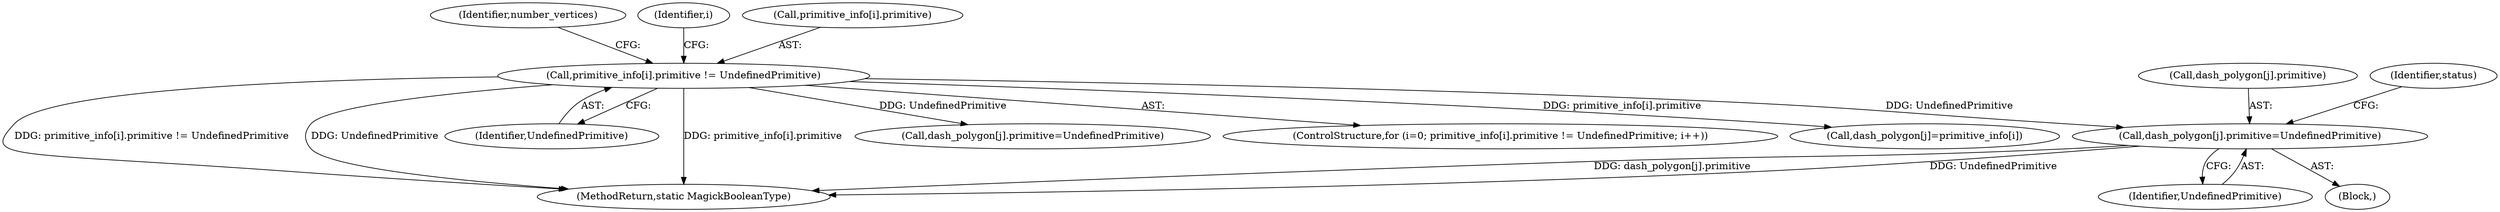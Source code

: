 digraph "0_ImageMagick_726812fa2fa7ce16bcf58f6e115f65427a1c0950_0@array" {
"1000720" [label="(Call,dash_polygon[j].primitive=UndefinedPrimitive)"];
"1000142" [label="(Call,primitive_info[i].primitive != UndefinedPrimitive)"];
"1000152" [label="(Identifier,number_vertices)"];
"1000644" [label="(Call,dash_polygon[j]=primitive_info[i])"];
"1000726" [label="(Identifier,UndefinedPrimitive)"];
"1000142" [label="(Call,primitive_info[i].primitive != UndefinedPrimitive)"];
"1000674" [label="(Block,)"];
"1000150" [label="(Identifier,i)"];
"1000148" [label="(Identifier,UndefinedPrimitive)"];
"1000763" [label="(MethodReturn,static MagickBooleanType)"];
"1000588" [label="(Call,dash_polygon[j].primitive=UndefinedPrimitive)"];
"1000721" [label="(Call,dash_polygon[j].primitive)"];
"1000138" [label="(ControlStructure,for (i=0; primitive_info[i].primitive != UndefinedPrimitive; i++))"];
"1000728" [label="(Identifier,status)"];
"1000720" [label="(Call,dash_polygon[j].primitive=UndefinedPrimitive)"];
"1000143" [label="(Call,primitive_info[i].primitive)"];
"1000720" -> "1000674"  [label="AST: "];
"1000720" -> "1000726"  [label="CFG: "];
"1000721" -> "1000720"  [label="AST: "];
"1000726" -> "1000720"  [label="AST: "];
"1000728" -> "1000720"  [label="CFG: "];
"1000720" -> "1000763"  [label="DDG: dash_polygon[j].primitive"];
"1000720" -> "1000763"  [label="DDG: UndefinedPrimitive"];
"1000142" -> "1000720"  [label="DDG: UndefinedPrimitive"];
"1000142" -> "1000138"  [label="AST: "];
"1000142" -> "1000148"  [label="CFG: "];
"1000143" -> "1000142"  [label="AST: "];
"1000148" -> "1000142"  [label="AST: "];
"1000150" -> "1000142"  [label="CFG: "];
"1000152" -> "1000142"  [label="CFG: "];
"1000142" -> "1000763"  [label="DDG: primitive_info[i].primitive != UndefinedPrimitive"];
"1000142" -> "1000763"  [label="DDG: UndefinedPrimitive"];
"1000142" -> "1000763"  [label="DDG: primitive_info[i].primitive"];
"1000142" -> "1000588"  [label="DDG: UndefinedPrimitive"];
"1000142" -> "1000644"  [label="DDG: primitive_info[i].primitive"];
}
